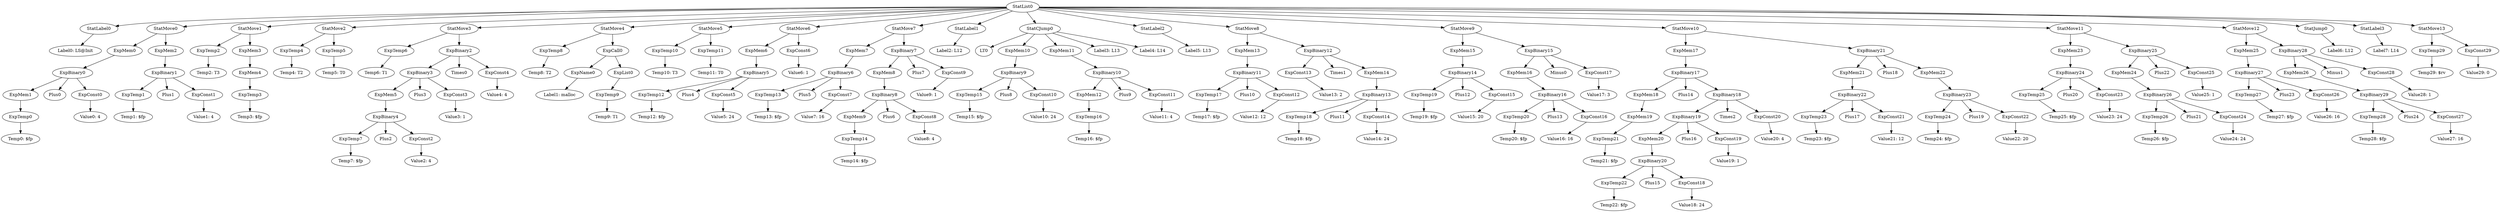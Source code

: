 digraph {
	ordering = out;
	StatMove13 -> ExpTemp29;
	StatMove13 -> ExpConst29;
	StatJump0 -> "Label6: L12";
	ExpConst27 -> "Value27: 16";
	ExpMem26 -> ExpBinary29;
	ExpMem25 -> ExpBinary27;
	ExpTemp27 -> "Temp27: $fp";
	ExpConst25 -> "Value25: 1";
	ExpBinary25 -> ExpMem24;
	ExpBinary25 -> Plus22;
	ExpBinary25 -> ExpConst25;
	ExpMem24 -> ExpBinary26;
	ExpBinary26 -> ExpTemp26;
	ExpBinary26 -> Plus21;
	ExpBinary26 -> ExpConst24;
	ExpTemp26 -> "Temp26: $fp";
	ExpMem23 -> ExpBinary24;
	ExpTemp29 -> "Temp29: $rv";
	ExpBinary24 -> ExpTemp25;
	ExpBinary24 -> Plus20;
	ExpBinary24 -> ExpConst23;
	ExpTemp25 -> "Temp25: $fp";
	ExpMem22 -> ExpBinary23;
	ExpConst22 -> "Value22: 20";
	ExpConst29 -> "Value29: 0";
	ExpTemp24 -> "Temp24: $fp";
	ExpBinary21 -> ExpMem21;
	ExpBinary21 -> Plus18;
	ExpBinary21 -> ExpMem22;
	ExpConst21 -> "Value21: 12";
	StatMove10 -> ExpMem17;
	StatMove10 -> ExpBinary21;
	ExpMem17 -> ExpBinary17;
	ExpConst20 -> "Value20: 4";
	ExpBinary18 -> ExpBinary19;
	ExpBinary18 -> Times2;
	ExpBinary18 -> ExpConst20;
	ExpBinary19 -> ExpMem20;
	ExpBinary19 -> Plus16;
	ExpBinary19 -> ExpConst19;
	ExpMem20 -> ExpBinary20;
	ExpBinary20 -> ExpTemp22;
	ExpBinary20 -> Plus15;
	ExpBinary20 -> ExpConst18;
	ExpTemp13 -> "Temp13: $fp";
	ExpConst13 -> "Value13: 2";
	ExpConst6 -> "Value6: 1";
	ExpMem1 -> ExpTemp0;
	ExpTemp6 -> "Temp6: T1";
	ExpMem6 -> ExpBinary5;
	ExpBinary5 -> ExpTemp12;
	ExpBinary5 -> Plus4;
	ExpBinary5 -> ExpConst5;
	ExpBinary27 -> ExpTemp27;
	ExpBinary27 -> Plus23;
	ExpBinary27 -> ExpConst26;
	ExpList0 -> ExpTemp9;
	StatCJump0 -> LT0;
	StatCJump0 -> ExpMem10;
	StatCJump0 -> ExpMem11;
	StatCJump0 -> "Label3: L13";
	StatCJump0 -> "Label4: L14";
	ExpConst16 -> "Value16: 16";
	ExpTemp9 -> "Temp9: T1";
	ExpMem14 -> ExpBinary13;
	ExpBinary28 -> ExpMem26;
	ExpBinary28 -> Minus1;
	ExpBinary28 -> ExpConst28;
	ExpConst4 -> "Value4: 4";
	ExpBinary2 -> ExpBinary3;
	ExpBinary2 -> Times0;
	ExpBinary2 -> ExpConst4;
	ExpMem5 -> ExpBinary4;
	ExpConst3 -> "Value3: 1";
	ExpMem21 -> ExpBinary22;
	ExpConst5 -> "Value5: 24";
	ExpConst26 -> "Value26: 16";
	ExpConst2 -> "Value2: 4";
	ExpConst0 -> "Value0: 4";
	ExpConst17 -> "Value17: 3";
	ExpBinary1 -> ExpTemp1;
	ExpBinary1 -> Plus1;
	ExpBinary1 -> ExpConst1;
	ExpConst10 -> "Value10: 24";
	ExpMem0 -> ExpBinary0;
	ExpMem3 -> ExpMem4;
	StatMove0 -> ExpMem0;
	StatMove0 -> ExpMem2;
	StatMove8 -> ExpMem13;
	StatMove8 -> ExpBinary12;
	ExpTemp0 -> "Temp0: $fp";
	ExpTemp7 -> "Temp7: $fp";
	ExpCall0 -> ExpName0;
	ExpCall0 -> ExpList0;
	ExpMem2 -> ExpBinary1;
	ExpConst23 -> "Value23: 24";
	ExpTemp12 -> "Temp12: $fp";
	ExpConst1 -> "Value1: 4";
	ExpMem15 -> ExpBinary14;
	ExpTemp8 -> "Temp8: T2";
	ExpBinary9 -> ExpTemp15;
	ExpBinary9 -> Plus8;
	ExpBinary9 -> ExpConst10;
	ExpBinary7 -> ExpMem8;
	ExpBinary7 -> Plus7;
	ExpBinary7 -> ExpConst9;
	ExpConst12 -> "Value12: 12";
	ExpTemp18 -> "Temp18: $fp";
	StatMove1 -> ExpTemp2;
	StatMove1 -> ExpMem3;
	ExpMem13 -> ExpBinary11;
	ExpTemp2 -> "Temp2: T3";
	ExpBinary22 -> ExpTemp23;
	ExpBinary22 -> Plus17;
	ExpBinary22 -> ExpConst21;
	StatLabel0 -> "Label0: LS@Init";
	ExpTemp19 -> "Temp19: $fp";
	ExpTemp3 -> "Temp3: $fp";
	ExpBinary0 -> ExpMem1;
	ExpBinary0 -> Plus0;
	ExpBinary0 -> ExpConst0;
	ExpBinary11 -> ExpTemp17;
	ExpBinary11 -> Plus10;
	ExpBinary11 -> ExpConst12;
	ExpMem4 -> ExpTemp3;
	ExpTemp4 -> "Temp4: T2";
	ExpBinary4 -> ExpTemp7;
	ExpBinary4 -> Plus2;
	ExpBinary4 -> ExpConst2;
	ExpTemp1 -> "Temp1: $fp";
	ExpTemp11 -> "Temp11: T0";
	ExpConst24 -> "Value24: 24";
	StatMove3 -> ExpTemp6;
	StatMove3 -> ExpBinary2;
	ExpTemp22 -> "Temp22: $fp";
	ExpTemp16 -> "Temp16: $fp";
	ExpConst7 -> "Value7: 16";
	ExpBinary6 -> ExpTemp13;
	ExpBinary6 -> Plus5;
	ExpBinary6 -> ExpConst7;
	ExpMem16 -> ExpBinary16;
	StatLabel3 -> "Label7: L14";
	ExpBinary3 -> ExpMem5;
	ExpBinary3 -> Plus3;
	ExpBinary3 -> ExpConst3;
	ExpMem7 -> ExpBinary6;
	ExpConst15 -> "Value15: 20";
	StatMove7 -> ExpMem7;
	StatMove7 -> ExpBinary7;
	ExpBinary10 -> ExpMem12;
	ExpBinary10 -> Plus9;
	ExpBinary10 -> ExpConst11;
	StatMove12 -> ExpMem25;
	StatMove12 -> ExpBinary28;
	ExpConst19 -> "Value19: 1";
	ExpTemp14 -> "Temp14: $fp";
	ExpBinary8 -> ExpMem9;
	ExpBinary8 -> Plus6;
	ExpBinary8 -> ExpConst8;
	ExpMem8 -> ExpBinary8;
	StatLabel1 -> "Label2: L12";
	ExpTemp28 -> "Temp28: $fp";
	ExpTemp15 -> "Temp15: $fp";
	ExpTemp10 -> "Temp10: T3";
	ExpMem10 -> ExpBinary9;
	ExpMem12 -> ExpTemp16;
	StatList0 -> StatLabel0;
	StatList0 -> StatMove0;
	StatList0 -> StatMove1;
	StatList0 -> StatMove2;
	StatList0 -> StatMove3;
	StatList0 -> StatMove4;
	StatList0 -> StatMove5;
	StatList0 -> StatMove6;
	StatList0 -> StatMove7;
	StatList0 -> StatLabel1;
	StatList0 -> StatCJump0;
	StatList0 -> StatLabel2;
	StatList0 -> StatMove8;
	StatList0 -> StatMove9;
	StatList0 -> StatMove10;
	StatList0 -> StatMove11;
	StatList0 -> StatMove12;
	StatList0 -> StatJump0;
	StatList0 -> StatLabel3;
	StatList0 -> StatMove13;
	ExpConst11 -> "Value11: 4";
	StatMove11 -> ExpMem23;
	StatMove11 -> ExpBinary25;
	ExpMem11 -> ExpBinary10;
	StatMove9 -> ExpMem15;
	StatMove9 -> ExpBinary15;
	ExpConst9 -> "Value9: 1";
	StatMove5 -> ExpTemp10;
	StatMove5 -> ExpTemp11;
	StatMove4 -> ExpTemp8;
	StatMove4 -> ExpCall0;
	StatLabel2 -> "Label5: L13";
	ExpTemp23 -> "Temp23: $fp";
	ExpMem9 -> ExpTemp14;
	ExpTemp17 -> "Temp17: $fp";
	ExpTemp21 -> "Temp21: $fp";
	ExpConst18 -> "Value18: 24";
	ExpBinary12 -> ExpConst13;
	ExpBinary12 -> Times1;
	ExpBinary12 -> ExpMem14;
	ExpBinary23 -> ExpTemp24;
	ExpBinary23 -> Plus19;
	ExpBinary23 -> ExpConst22;
	StatMove2 -> ExpTemp4;
	StatMove2 -> ExpTemp5;
	ExpBinary13 -> ExpTemp18;
	ExpBinary13 -> Plus11;
	ExpBinary13 -> ExpConst14;
	ExpConst14 -> "Value14: 24";
	ExpBinary29 -> ExpTemp28;
	ExpBinary29 -> Plus24;
	ExpBinary29 -> ExpConst27;
	ExpBinary14 -> ExpTemp19;
	ExpBinary14 -> Plus12;
	ExpBinary14 -> ExpConst15;
	ExpName0 -> "Label1: malloc";
	ExpConst8 -> "Value8: 4";
	ExpTemp20 -> "Temp20: $fp";
	ExpConst28 -> "Value28: 1";
	ExpBinary16 -> ExpTemp20;
	ExpBinary16 -> Plus13;
	ExpBinary16 -> ExpConst16;
	ExpBinary15 -> ExpMem16;
	ExpBinary15 -> Minus0;
	ExpBinary15 -> ExpConst17;
	StatMove6 -> ExpMem6;
	StatMove6 -> ExpConst6;
	ExpMem19 -> ExpTemp21;
	ExpMem18 -> ExpMem19;
	ExpTemp5 -> "Temp5: T0";
	ExpBinary17 -> ExpMem18;
	ExpBinary17 -> Plus14;
	ExpBinary17 -> ExpBinary18;
}

